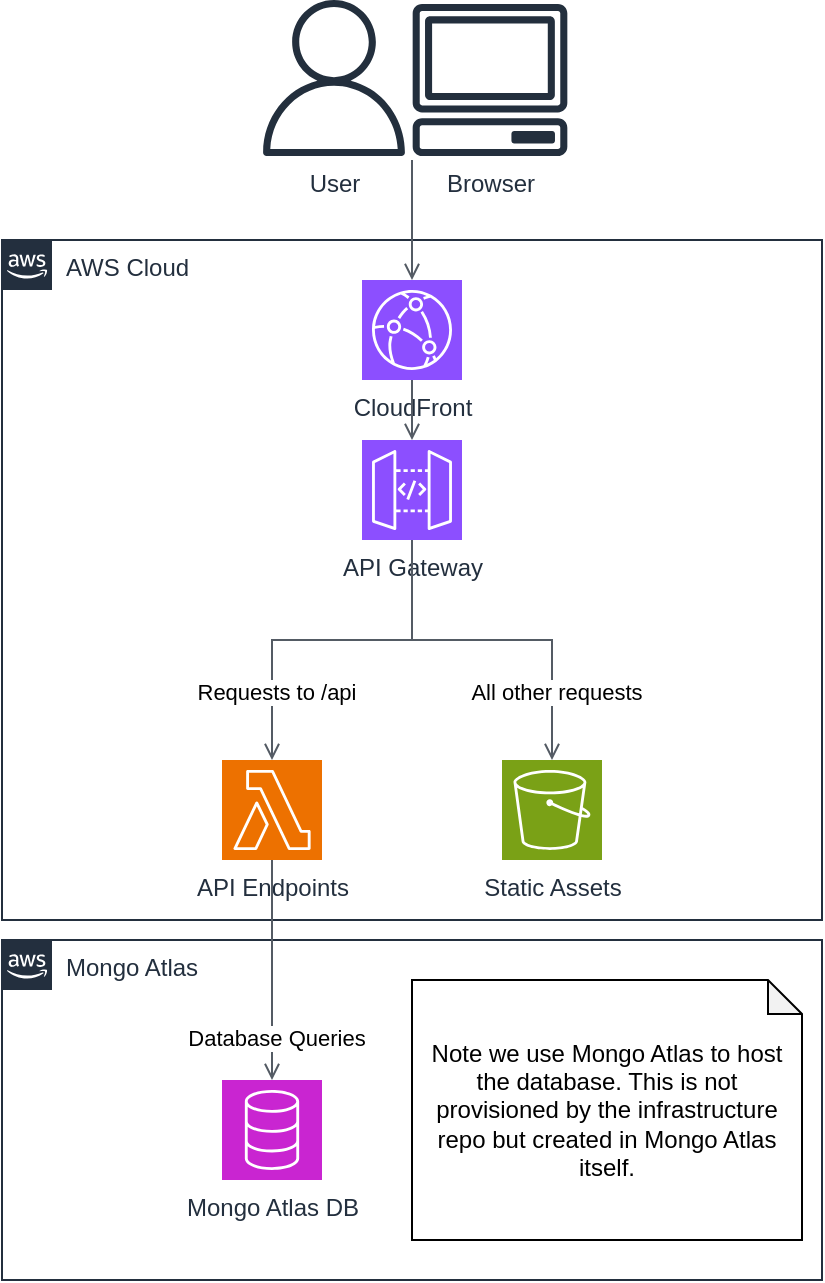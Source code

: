 <mxfile version="22.1.0" type="device">
  <diagram name="Page-1" id="s_jBtC45NuQfKOw1juAa">
    <mxGraphModel dx="794" dy="517" grid="1" gridSize="10" guides="1" tooltips="1" connect="1" arrows="1" fold="1" page="1" pageScale="1" pageWidth="827" pageHeight="1169" math="0" shadow="0">
      <root>
        <mxCell id="0" />
        <mxCell id="1" parent="0" />
        <mxCell id="A2wEe01pPnoJ4YUpfsXG-1" value="User" style="sketch=0;outlineConnect=0;fontColor=#232F3E;gradientColor=none;fillColor=#232F3D;strokeColor=none;dashed=0;verticalLabelPosition=bottom;verticalAlign=top;align=center;html=1;fontSize=12;fontStyle=0;aspect=fixed;pointerEvents=1;shape=mxgraph.aws4.user;" vertex="1" parent="1">
          <mxGeometry x="227" y="100" width="78" height="78" as="geometry" />
        </mxCell>
        <mxCell id="A2wEe01pPnoJ4YUpfsXG-2" value="Browser" style="sketch=0;outlineConnect=0;fontColor=#232F3E;gradientColor=none;fillColor=#232F3D;strokeColor=none;dashed=0;verticalLabelPosition=bottom;verticalAlign=top;align=center;html=1;fontSize=12;fontStyle=0;aspect=fixed;pointerEvents=1;shape=mxgraph.aws4.client;" vertex="1" parent="1">
          <mxGeometry x="305" y="102" width="78" height="76" as="geometry" />
        </mxCell>
        <mxCell id="A2wEe01pPnoJ4YUpfsXG-3" value="AWS Cloud" style="points=[[0,0],[0.25,0],[0.5,0],[0.75,0],[1,0],[1,0.25],[1,0.5],[1,0.75],[1,1],[0.75,1],[0.5,1],[0.25,1],[0,1],[0,0.75],[0,0.5],[0,0.25]];outlineConnect=0;gradientColor=none;html=1;whiteSpace=wrap;fontSize=12;fontStyle=0;container=1;pointerEvents=0;collapsible=0;recursiveResize=0;shape=mxgraph.aws4.group;grIcon=mxgraph.aws4.group_aws_cloud_alt;strokeColor=#232F3E;fillColor=none;verticalAlign=top;align=left;spacingLeft=30;fontColor=#232F3E;dashed=0;" vertex="1" parent="1">
          <mxGeometry x="100" y="220" width="410" height="340" as="geometry" />
        </mxCell>
        <mxCell id="A2wEe01pPnoJ4YUpfsXG-10" value="API Gateway" style="sketch=0;points=[[0,0,0],[0.25,0,0],[0.5,0,0],[0.75,0,0],[1,0,0],[0,1,0],[0.25,1,0],[0.5,1,0],[0.75,1,0],[1,1,0],[0,0.25,0],[0,0.5,0],[0,0.75,0],[1,0.25,0],[1,0.5,0],[1,0.75,0]];outlineConnect=0;fontColor=#232F3E;fillColor=#8C4FFF;strokeColor=#ffffff;dashed=0;verticalLabelPosition=bottom;verticalAlign=top;align=center;html=1;fontSize=12;fontStyle=0;aspect=fixed;shape=mxgraph.aws4.resourceIcon;resIcon=mxgraph.aws4.api_gateway;" vertex="1" parent="A2wEe01pPnoJ4YUpfsXG-3">
          <mxGeometry x="180" y="100" width="50" height="50" as="geometry" />
        </mxCell>
        <mxCell id="A2wEe01pPnoJ4YUpfsXG-12" value="CloudFront" style="sketch=0;points=[[0,0,0],[0.25,0,0],[0.5,0,0],[0.75,0,0],[1,0,0],[0,1,0],[0.25,1,0],[0.5,1,0],[0.75,1,0],[1,1,0],[0,0.25,0],[0,0.5,0],[0,0.75,0],[1,0.25,0],[1,0.5,0],[1,0.75,0]];outlineConnect=0;fontColor=#232F3E;fillColor=#8C4FFF;strokeColor=#ffffff;dashed=0;verticalLabelPosition=bottom;verticalAlign=top;align=center;html=1;fontSize=12;fontStyle=0;aspect=fixed;shape=mxgraph.aws4.resourceIcon;resIcon=mxgraph.aws4.cloudfront;" vertex="1" parent="A2wEe01pPnoJ4YUpfsXG-3">
          <mxGeometry x="180" y="20" width="50" height="50" as="geometry" />
        </mxCell>
        <mxCell id="A2wEe01pPnoJ4YUpfsXG-21" value="" style="edgeStyle=orthogonalEdgeStyle;html=1;endArrow=none;elbow=vertical;startArrow=open;startFill=0;strokeColor=#545B64;rounded=0;exitX=0.5;exitY=0;exitDx=0;exitDy=0;exitPerimeter=0;entryX=0.5;entryY=1;entryDx=0;entryDy=0;entryPerimeter=0;" edge="1" parent="A2wEe01pPnoJ4YUpfsXG-3" source="A2wEe01pPnoJ4YUpfsXG-10" target="A2wEe01pPnoJ4YUpfsXG-12">
          <mxGeometry width="100" relative="1" as="geometry">
            <mxPoint x="215" y="30" as="sourcePoint" />
            <mxPoint x="215" y="-60" as="targetPoint" />
          </mxGeometry>
        </mxCell>
        <mxCell id="A2wEe01pPnoJ4YUpfsXG-26" value="API Endpoints" style="sketch=0;points=[[0,0,0],[0.25,0,0],[0.5,0,0],[0.75,0,0],[1,0,0],[0,1,0],[0.25,1,0],[0.5,1,0],[0.75,1,0],[1,1,0],[0,0.25,0],[0,0.5,0],[0,0.75,0],[1,0.25,0],[1,0.5,0],[1,0.75,0]];outlineConnect=0;fontColor=#232F3E;fillColor=#ED7100;strokeColor=#ffffff;dashed=0;verticalLabelPosition=bottom;verticalAlign=top;align=center;html=1;fontSize=12;fontStyle=0;aspect=fixed;shape=mxgraph.aws4.resourceIcon;resIcon=mxgraph.aws4.lambda;" vertex="1" parent="A2wEe01pPnoJ4YUpfsXG-3">
          <mxGeometry x="110" y="260" width="50" height="50" as="geometry" />
        </mxCell>
        <mxCell id="A2wEe01pPnoJ4YUpfsXG-27" value="" style="edgeStyle=orthogonalEdgeStyle;html=1;endArrow=none;elbow=vertical;startArrow=open;startFill=0;strokeColor=#545B64;rounded=0;entryX=0.5;entryY=1;entryDx=0;entryDy=0;entryPerimeter=0;exitX=0.5;exitY=0;exitDx=0;exitDy=0;exitPerimeter=0;" edge="1" parent="A2wEe01pPnoJ4YUpfsXG-3" source="A2wEe01pPnoJ4YUpfsXG-26" target="A2wEe01pPnoJ4YUpfsXG-10">
          <mxGeometry width="100" relative="1" as="geometry">
            <mxPoint x="85" y="220" as="sourcePoint" />
            <mxPoint x="215" y="160" as="targetPoint" />
            <Array as="points">
              <mxPoint x="135" y="200" />
              <mxPoint x="205" y="200" />
            </Array>
          </mxGeometry>
        </mxCell>
        <mxCell id="A2wEe01pPnoJ4YUpfsXG-28" value="Requests to /api" style="edgeLabel;html=1;align=center;verticalAlign=middle;resizable=0;points=[];" vertex="1" connectable="0" parent="A2wEe01pPnoJ4YUpfsXG-27">
          <mxGeometry x="-0.617" y="-2" relative="1" as="geometry">
            <mxPoint as="offset" />
          </mxGeometry>
        </mxCell>
        <mxCell id="A2wEe01pPnoJ4YUpfsXG-13" value="Static Assets" style="sketch=0;points=[[0,0,0],[0.25,0,0],[0.5,0,0],[0.75,0,0],[1,0,0],[0,1,0],[0.25,1,0],[0.5,1,0],[0.75,1,0],[1,1,0],[0,0.25,0],[0,0.5,0],[0,0.75,0],[1,0.25,0],[1,0.5,0],[1,0.75,0]];outlineConnect=0;fontColor=#232F3E;fillColor=#7AA116;strokeColor=#ffffff;dashed=0;verticalLabelPosition=bottom;verticalAlign=top;align=center;html=1;fontSize=12;fontStyle=0;aspect=fixed;shape=mxgraph.aws4.resourceIcon;resIcon=mxgraph.aws4.s3;" vertex="1" parent="A2wEe01pPnoJ4YUpfsXG-3">
          <mxGeometry x="250" y="260" width="50" height="50" as="geometry" />
        </mxCell>
        <mxCell id="A2wEe01pPnoJ4YUpfsXG-46" value="" style="edgeStyle=orthogonalEdgeStyle;html=1;endArrow=none;elbow=vertical;startArrow=open;startFill=0;strokeColor=#545B64;rounded=0;entryX=0.5;entryY=1;entryDx=0;entryDy=0;entryPerimeter=0;exitX=0.5;exitY=0;exitDx=0;exitDy=0;exitPerimeter=0;" edge="1" parent="A2wEe01pPnoJ4YUpfsXG-3" source="A2wEe01pPnoJ4YUpfsXG-13" target="A2wEe01pPnoJ4YUpfsXG-10">
          <mxGeometry width="100" relative="1" as="geometry">
            <mxPoint x="145" y="270" as="sourcePoint" />
            <mxPoint x="215" y="160" as="targetPoint" />
            <Array as="points">
              <mxPoint x="275" y="200" />
              <mxPoint x="205" y="200" />
            </Array>
          </mxGeometry>
        </mxCell>
        <mxCell id="A2wEe01pPnoJ4YUpfsXG-47" value="All other requests" style="edgeLabel;html=1;align=center;verticalAlign=middle;resizable=0;points=[];" vertex="1" connectable="0" parent="A2wEe01pPnoJ4YUpfsXG-46">
          <mxGeometry x="-0.617" y="-2" relative="1" as="geometry">
            <mxPoint as="offset" />
          </mxGeometry>
        </mxCell>
        <mxCell id="A2wEe01pPnoJ4YUpfsXG-20" value="" style="edgeStyle=orthogonalEdgeStyle;html=1;endArrow=none;elbow=vertical;startArrow=open;startFill=0;strokeColor=#545B64;rounded=0;exitX=0.5;exitY=0;exitDx=0;exitDy=0;exitPerimeter=0;" edge="1" parent="1" source="A2wEe01pPnoJ4YUpfsXG-12">
          <mxGeometry width="100" relative="1" as="geometry">
            <mxPoint x="110" y="140" as="sourcePoint" />
            <mxPoint x="305" y="180" as="targetPoint" />
          </mxGeometry>
        </mxCell>
        <mxCell id="A2wEe01pPnoJ4YUpfsXG-40" value="Mongo Atlas" style="points=[[0,0],[0.25,0],[0.5,0],[0.75,0],[1,0],[1,0.25],[1,0.5],[1,0.75],[1,1],[0.75,1],[0.5,1],[0.25,1],[0,1],[0,0.75],[0,0.5],[0,0.25]];outlineConnect=0;gradientColor=none;html=1;whiteSpace=wrap;fontSize=12;fontStyle=0;container=1;pointerEvents=0;collapsible=0;recursiveResize=0;shape=mxgraph.aws4.group;grIcon=mxgraph.aws4.group_aws_cloud_alt;strokeColor=#232F3E;fillColor=none;verticalAlign=top;align=left;spacingLeft=30;fontColor=#232F3E;dashed=0;" vertex="1" parent="1">
          <mxGeometry x="100" y="570" width="410" height="170" as="geometry" />
        </mxCell>
        <mxCell id="A2wEe01pPnoJ4YUpfsXG-41" value="Mongo Atlas DB" style="sketch=0;points=[[0,0,0],[0.25,0,0],[0.5,0,0],[0.75,0,0],[1,0,0],[0,1,0],[0.25,1,0],[0.5,1,0],[0.75,1,0],[1,1,0],[0,0.25,0],[0,0.5,0],[0,0.75,0],[1,0.25,0],[1,0.5,0],[1,0.75,0]];outlineConnect=0;fontColor=#232F3E;fillColor=#C925D1;strokeColor=#ffffff;dashed=0;verticalLabelPosition=bottom;verticalAlign=top;align=center;html=1;fontSize=12;fontStyle=0;aspect=fixed;shape=mxgraph.aws4.resourceIcon;resIcon=mxgraph.aws4.database;" vertex="1" parent="A2wEe01pPnoJ4YUpfsXG-40">
          <mxGeometry x="110" y="70" width="50" height="50" as="geometry" />
        </mxCell>
        <mxCell id="A2wEe01pPnoJ4YUpfsXG-44" value="Note we use Mongo Atlas to host the database. This is not provisioned by the infrastructure repo but created in Mongo Atlas itself." style="shape=note;whiteSpace=wrap;html=1;backgroundOutline=1;darkOpacity=0.05;size=17;" vertex="1" parent="A2wEe01pPnoJ4YUpfsXG-40">
          <mxGeometry x="205" y="20" width="195" height="130" as="geometry" />
        </mxCell>
        <mxCell id="A2wEe01pPnoJ4YUpfsXG-42" value="" style="edgeStyle=orthogonalEdgeStyle;html=1;endArrow=none;elbow=vertical;startArrow=open;startFill=0;strokeColor=#545B64;rounded=0;entryX=0.5;entryY=1;entryDx=0;entryDy=0;entryPerimeter=0;exitX=0.5;exitY=0;exitDx=0;exitDy=0;exitPerimeter=0;" edge="1" parent="1" source="A2wEe01pPnoJ4YUpfsXG-41" target="A2wEe01pPnoJ4YUpfsXG-26">
          <mxGeometry width="100" relative="1" as="geometry">
            <mxPoint x="195" y="520" as="sourcePoint" />
            <mxPoint x="315" y="410" as="targetPoint" />
            <Array as="points">
              <mxPoint x="235" y="630" />
              <mxPoint x="235" y="630" />
            </Array>
          </mxGeometry>
        </mxCell>
        <mxCell id="A2wEe01pPnoJ4YUpfsXG-43" value="Database Queries" style="edgeLabel;html=1;align=center;verticalAlign=middle;resizable=0;points=[];" vertex="1" connectable="0" parent="A2wEe01pPnoJ4YUpfsXG-42">
          <mxGeometry x="-0.617" y="-2" relative="1" as="geometry">
            <mxPoint as="offset" />
          </mxGeometry>
        </mxCell>
      </root>
    </mxGraphModel>
  </diagram>
</mxfile>
